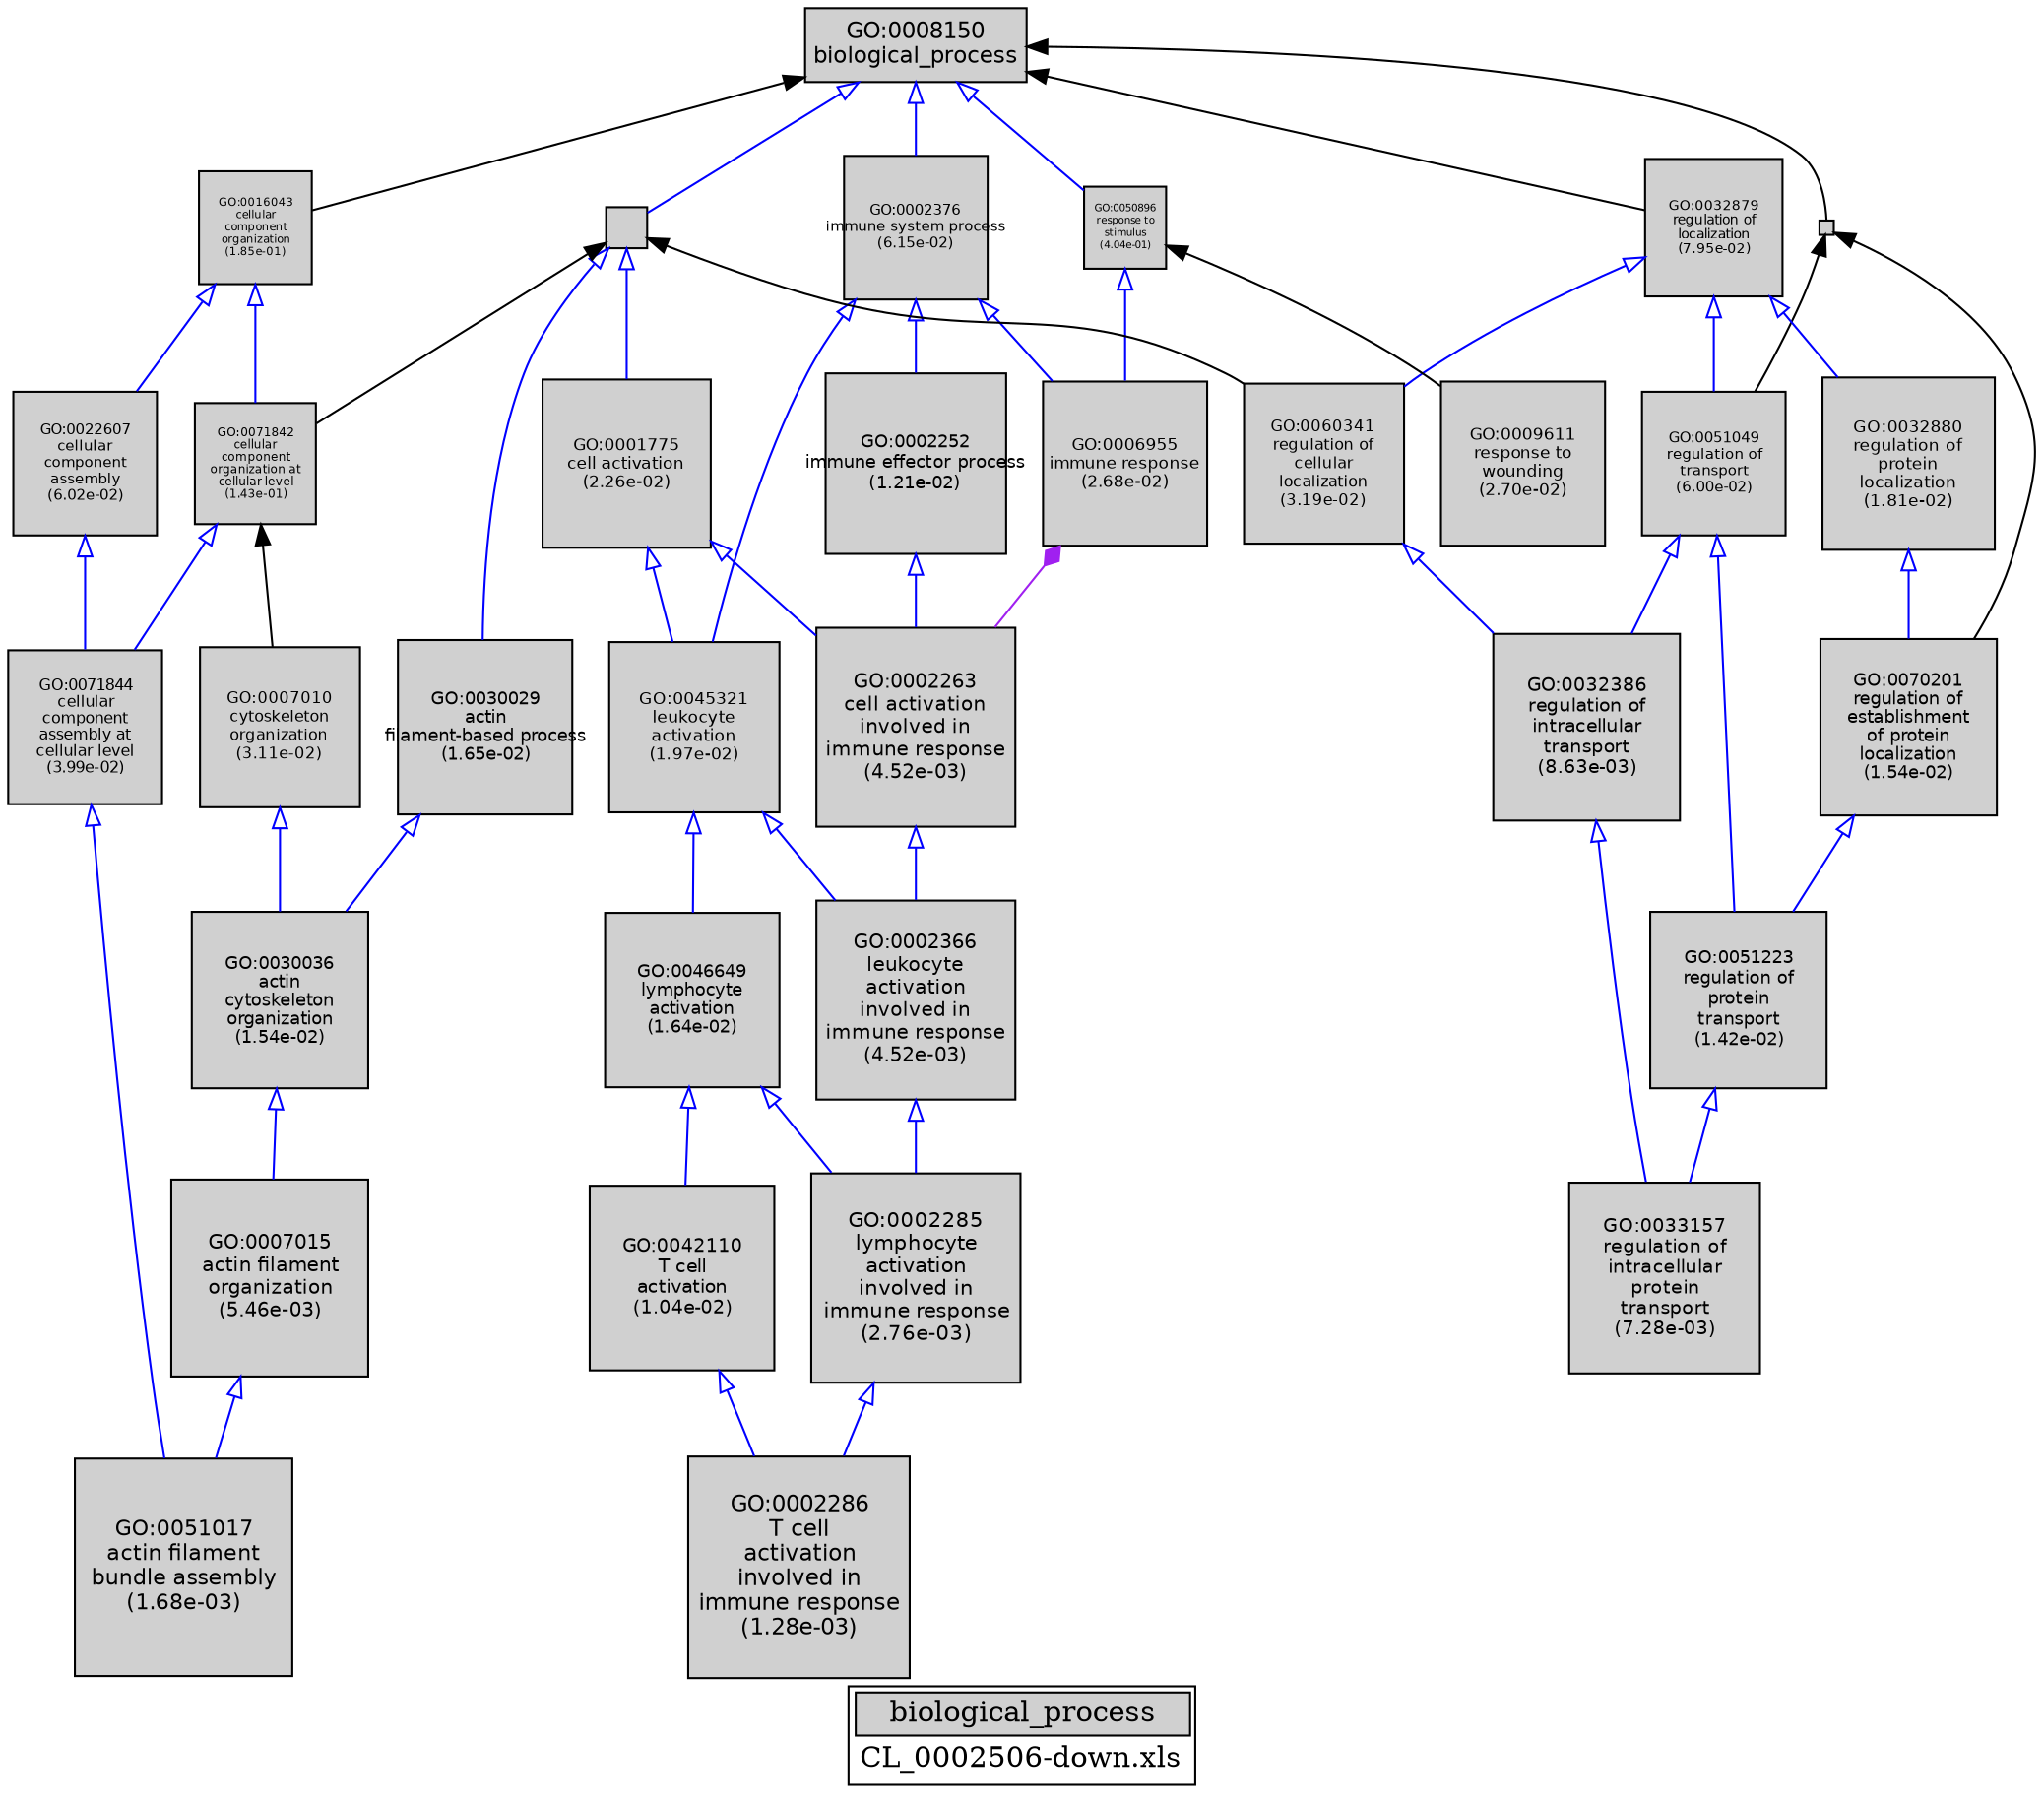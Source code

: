 digraph "biological_process" {
graph [ bgcolor = "#FFFFFF", label = <<TABLE COLOR="black" BGCOLOR="white"><TR><TD COLSPAN="2" BGCOLOR="#D0D0D0"><FONT COLOR="black">biological_process</FONT></TD></TR><TR><TD BORDER="0">CL_0002506-down.xls</TD></TR></TABLE>> ];
node [ fontname = "Helvetica" ];

subgraph "nodes" {

node [ style = "filled", fixedsize = "true", width = 1, shape = "box", fontsize = 9, fillcolor = "#D0D0D0", fontcolor = "black", color = "black" ];

"GO:0016043" [ URL = "#GO:0016043", label = <<TABLE BORDER="0"><TR><TD>GO:0016043<BR/>cellular<BR/>component<BR/>organization<BR/>(1.85e-01)</TD></TR></TABLE>>, width = 0.759849764833, shape = "box", fontsize = 5.4709183068, height = 0.759849764833 ];
"GO:0051234" [ URL = "#GO:0051234", width = 0.1, shape = "box", label = "", height = 0.1 ];
"GO:0030029" [ URL = "#GO:0030029", label = <<TABLE BORDER="0"><TR><TD>GO:0030029<BR/>actin<BR/>filament-based process<BR/>(1.65e-02)</TD></TR></TABLE>>, width = 1.17903110418, shape = "box", fontsize = 8.48902395009, height = 1.17903110418 ];
"GO:0032879" [ URL = "#GO:0032879", label = <<TABLE BORDER="0"><TR><TD>GO:0032879<BR/>regulation of<BR/>localization<BR/>(7.95e-02)</TD></TR></TABLE>>, width = 0.928132566249, shape = "box", fontsize = 6.68255447699, height = 0.928132566249 ];
"GO:0060341" [ URL = "#GO:0060341", label = <<TABLE BORDER="0"><TR><TD>GO:0060341<BR/>regulation of<BR/>cellular<BR/>localization<BR/>(3.19e-02)</TD></TR></TABLE>>, width = 1.08081746826, shape = "box", fontsize = 7.78188577146, height = 1.08081746826 ];
"GO:0046649" [ URL = "#GO:0046649", label = <<TABLE BORDER="0"><TR><TD>GO:0046649<BR/>lymphocyte<BR/>activation<BR/>(1.64e-02)</TD></TR></TABLE>>, width = 1.18019956156, shape = "box", fontsize = 8.49743684323, height = 1.18019956156 ];
"GO:0042110" [ URL = "#GO:0042110", label = <<TABLE BORDER="0"><TR><TD>GO:0042110<BR/>T cell<BR/>activation<BR/>(1.04e-02)</TD></TR></TABLE>>, width = 1.24348915832, shape = "box", fontsize = 8.95312193994, height = 1.24348915832 ];
"GO:0002263" [ URL = "#GO:0002263", label = <<TABLE BORDER="0"><TR><TD>GO:0002263<BR/>cell activation<BR/>involved in<BR/>immune response<BR/>(4.52e-03)</TD></TR></TABLE>>, width = 1.35135606746, shape = "box", fontsize = 9.7297636857, height = 1.35135606746 ];
"GO:0007015" [ URL = "#GO:0007015", label = <<TABLE BORDER="0"><TR><TD>GO:0007015<BR/>actin filament<BR/>organization<BR/>(5.46e-03)</TD></TR></TABLE>>, width = 1.32753382955, shape = "box", fontsize = 9.55824357275, height = 1.32753382955 ];
"GO:0045321" [ URL = "#GO:0045321", label = <<TABLE BORDER="0"><TR><TD>GO:0045321<BR/>leukocyte<BR/>activation<BR/>(1.97e-02)</TD></TR></TABLE>>, width = 1.15323177147, shape = "box", fontsize = 8.30326875461, height = 1.15323177147 ];
"GO:0030036" [ URL = "#GO:0030036", label = <<TABLE BORDER="0"><TR><TD>GO:0030036<BR/>actin<BR/>cytoskeleton<BR/>organization<BR/>(1.54e-02)</TD></TR></TABLE>>, width = 1.18862420193, shape = "box", fontsize = 8.55809425386, height = 1.18862420193 ];
"GO:0002366" [ URL = "#GO:0002366", label = <<TABLE BORDER="0"><TR><TD>GO:0002366<BR/>leukocyte<BR/>activation<BR/>involved in<BR/>immune response<BR/>(4.52e-03)</TD></TR></TABLE>>, width = 1.35135606746, shape = "box", fontsize = 9.7297636857, height = 1.35135606746 ];
"GO:0002376" [ URL = "#GO:0002376", label = <<TABLE BORDER="0"><TR><TD>GO:0002376<BR/>immune system process<BR/>(6.15e-02)</TD></TR></TABLE>>, width = 0.973690758645, shape = "box", fontsize = 7.01057346225, height = 0.973690758645 ];
"GO:0050896" [ URL = "#GO:0050896", label = <<TABLE BORDER="0"><TR><TD>GO:0050896<BR/>response to<BR/>stimulus<BR/>(4.04e-01)</TD></TR></TABLE>>, width = 0.561008684595, shape = "box", fontsize = 5.0, height = 0.561008684595 ];
"GO:0006955" [ URL = "#GO:0006955", label = <<TABLE BORDER="0"><TR><TD>GO:0006955<BR/>immune response<BR/>(2.68e-02)</TD></TR></TABLE>>, width = 1.10805439708, shape = "box", fontsize = 7.97799165896, height = 1.10805439708 ];
"GO:0071844" [ URL = "#GO:0071844", label = <<TABLE BORDER="0"><TR><TD>GO:0071844<BR/>cellular<BR/>component<BR/>assembly at<BR/>cellular level<BR/>(3.99e-02)</TD></TR></TABLE>>, width = 1.04565996526, shape = "box", fontsize = 7.52875174985, height = 1.04565996526 ];
"GO:0008150" [ URL = "#GO:0008150", label = <<TABLE BORDER="0"><TR><TD>GO:0008150<BR/>biological_process</TD></TR></TABLE>>, width = 1.5, shape = "box", fontsize = 10.8 ];
"GO:0051049" [ URL = "#GO:0051049", label = <<TABLE BORDER="0"><TR><TD>GO:0051049<BR/>regulation of<BR/>transport<BR/>(6.00e-02)</TD></TR></TABLE>>, width = 0.977705600038, shape = "box", fontsize = 7.03948032027, height = 0.977705600038 ];
"GO:0002285" [ URL = "#GO:0002285", label = <<TABLE BORDER="0"><TR><TD>GO:0002285<BR/>lymphocyte<BR/>activation<BR/>involved in<BR/>immune response<BR/>(2.76e-03)</TD></TR></TABLE>>, width = 1.41114574583, shape = "box", fontsize = 10.16024937, height = 1.41114574583 ];
"GO:0009987" [ URL = "#GO:0009987", label = "", width = 0.274980383224, shape = "box", height = 0.274980383224 ];
"GO:0033157" [ URL = "#GO:0033157", label = <<TABLE BORDER="0"><TR><TD>GO:0033157<BR/>regulation of<BR/>intracellular<BR/>protein<BR/>transport<BR/>(7.28e-03)</TD></TR></TABLE>>, width = 1.29057952508, shape = "box", fontsize = 9.29217258061, height = 1.29057952508 ];
"GO:0051223" [ URL = "#GO:0051223", label = <<TABLE BORDER="0"><TR><TD>GO:0051223<BR/>regulation of<BR/>protein<BR/>transport<BR/>(1.42e-02)</TD></TR></TABLE>>, width = 1.20081508445, shape = "box", fontsize = 8.64586860806, height = 1.20081508445 ];
"GO:0071842" [ URL = "#GO:0071842", label = <<TABLE BORDER="0"><TR><TD>GO:0071842<BR/>cellular<BR/>component<BR/>organization at<BR/>cellular level<BR/>(1.43e-01)</TD></TR></TABLE>>, width = 0.815585183271, shape = "box", fontsize = 5.87221331955, height = 0.815585183271 ];
"GO:0007010" [ URL = "#GO:0007010", label = <<TABLE BORDER="0"><TR><TD>GO:0007010<BR/>cytoskeleton<BR/>organization<BR/>(3.11e-02)</TD></TR></TABLE>>, width = 1.08513545586, shape = "box", fontsize = 7.8129752822, height = 1.08513545586 ];
"GO:0002252" [ URL = "#GO:0002252", label = <<TABLE BORDER="0"><TR><TD>GO:0002252<BR/>immune effector process<BR/>(1.21e-02)</TD></TR></TABLE>>, width = 1.2229771018, shape = "box", fontsize = 8.80543513293, height = 1.2229771018 ];
"GO:0051017" [ URL = "#GO:0051017", label = <<TABLE BORDER="0"><TR><TD>GO:0051017<BR/>actin filament<BR/>bundle assembly<BR/>(1.68e-03)</TD></TR></TABLE>>, width = 1.46891250706, shape = "box", fontsize = 10.5761700508, height = 1.46891250706 ];
"GO:0009611" [ URL = "#GO:0009611", label = <<TABLE BORDER="0"><TR><TD>GO:0009611<BR/>response to<BR/>wounding<BR/>(2.70e-02)</TD></TR></TABLE>>, width = 1.10653196196, shape = "box", fontsize = 7.96703012613, height = 1.10653196196 ];
"GO:0022607" [ URL = "#GO:0022607", label = <<TABLE BORDER="0"><TR><TD>GO:0022607<BR/>cellular<BR/>component<BR/>assembly<BR/>(6.02e-02)</TD></TR></TABLE>>, width = 0.97731989654, shape = "box", fontsize = 7.03670325509, height = 0.97731989654 ];
"GO:0032386" [ URL = "#GO:0032386", label = <<TABLE BORDER="0"><TR><TD>GO:0032386<BR/>regulation of<BR/>intracellular<BR/>transport<BR/>(8.63e-03)</TD></TR></TABLE>>, width = 1.26824944204, shape = "box", fontsize = 9.13139598272, height = 1.26824944204 ];
"GO:0070201" [ URL = "#GO:0070201", label = <<TABLE BORDER="0"><TR><TD>GO:0070201<BR/>regulation of<BR/>establishment<BR/>of protein<BR/>localization<BR/>(1.54e-02)</TD></TR></TABLE>>, width = 1.18862420193, shape = "box", fontsize = 8.55809425386, height = 1.18862420193 ];
"GO:0001775" [ URL = "#GO:0001775", label = <<TABLE BORDER="0"><TR><TD>GO:0001775<BR/>cell activation<BR/>(2.26e-02)</TD></TR></TABLE>>, width = 1.13308853112, shape = "box", fontsize = 8.15823742405, height = 1.13308853112 ];
"GO:0032880" [ URL = "#GO:0032880", label = <<TABLE BORDER="0"><TR><TD>GO:0032880<BR/>regulation of<BR/>protein<BR/>localization<BR/>(1.81e-02)</TD></TR></TABLE>>, width = 1.16616362468, shape = "box", fontsize = 8.39637809773, height = 1.16616362468 ];
"GO:0002286" [ URL = "#GO:0002286", label = <<TABLE BORDER="0"><TR><TD>GO:0002286<BR/>T cell<BR/>activation<BR/>involved in<BR/>immune response<BR/>(1.28e-03)</TD></TR></TABLE>>, width = 1.5, shape = "box", fontsize = 10.8, height = 1.5 ];
}
subgraph "edges" {


edge [ dir = "back", weight = 1 ];
subgraph "regulates" {


edge [ color = "cyan", arrowtail = "none" ];
subgraph "positive" {


edge [ color = "green", arrowtail = "vee" ];
}
subgraph "negative" {


edge [ color = "red", arrowtail = "tee" ];
}
}
subgraph "part_of" {


edge [ color = "purple", arrowtail = "diamond", weight = 2.5 ];
"GO:0006955" -> "GO:0002263";
}
subgraph "is_a" {


edge [ color = "blue", arrowtail = "empty", weight = 5.0 ];
"GO:0051049" -> "GO:0032386";
"GO:0016043" -> "GO:0071842";
"GO:0032879" -> "GO:0051049";
"GO:0070201" -> "GO:0051223";
"GO:0002376" -> "GO:0002252";
"GO:0009987" -> "GO:0030029";
"GO:0032879" -> "GO:0060341";
"GO:0008150" -> "GO:0050896";
"GO:0007010" -> "GO:0030036";
"GO:0002263" -> "GO:0002366";
"GO:0050896" -> "GO:0006955";
"GO:0032386" -> "GO:0033157";
"GO:0002376" -> "GO:0045321";
"GO:0030036" -> "GO:0007015";
"GO:0002376" -> "GO:0006955";
"GO:0022607" -> "GO:0071844";
"GO:0002252" -> "GO:0002263";
"GO:0032879" -> "GO:0032880";
"GO:0001775" -> "GO:0045321";
"GO:0071842" -> "GO:0071844";
"GO:0002285" -> "GO:0002286";
"GO:0045321" -> "GO:0046649";
"GO:0032880" -> "GO:0070201";
"GO:0046649" -> "GO:0042110";
"GO:0042110" -> "GO:0002286";
"GO:0008150" -> "GO:0002376";
"GO:0001775" -> "GO:0002263";
"GO:0046649" -> "GO:0002285";
"GO:0009987" -> "GO:0001775";
"GO:0008150" -> "GO:0009987";
"GO:0060341" -> "GO:0032386";
"GO:0071844" -> "GO:0051017";
"GO:0045321" -> "GO:0002366";
"GO:0051223" -> "GO:0033157";
"GO:0016043" -> "GO:0022607";
"GO:0002366" -> "GO:0002285";
"GO:0030029" -> "GO:0030036";
"GO:0007015" -> "GO:0051017";
"GO:0051049" -> "GO:0051223";
}
"GO:0051234" -> "GO:0051049";
"GO:0009987" -> "GO:0060341";
"GO:0071842" -> "GO:0007010";
"GO:0050896" -> "GO:0009611";
"GO:0008150" -> "GO:0016043";
"GO:0008150" -> "GO:0051234";
"GO:0009987" -> "GO:0071842";
"GO:0008150" -> "GO:0032879";
"GO:0051234" -> "GO:0070201";
}
}
